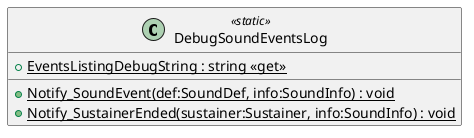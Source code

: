 @startuml
class DebugSoundEventsLog <<static>> {
    + {static} EventsListingDebugString : string <<get>>
    + {static} Notify_SoundEvent(def:SoundDef, info:SoundInfo) : void
    + {static} Notify_SustainerEnded(sustainer:Sustainer, info:SoundInfo) : void
}
@enduml
